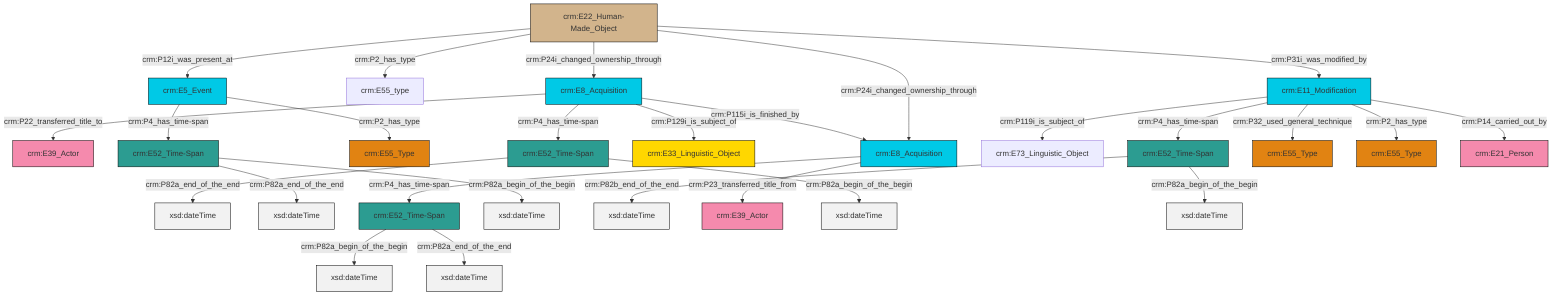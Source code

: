 graph TD
classDef Literal fill:#f2f2f2,stroke:#000000;
classDef CRM_Entity fill:#FFFFFF,stroke:#000000;
classDef Temporal_Entity fill:#00C9E6, stroke:#000000;
classDef Type fill:#E18312, stroke:#000000;
classDef Time-Span fill:#2C9C91, stroke:#000000;
classDef Appellation fill:#FFEB7F, stroke:#000000;
classDef Place fill:#008836, stroke:#000000;
classDef Persistent_Item fill:#B266B2, stroke:#000000;
classDef Conceptual_Object fill:#FFD700, stroke:#000000;
classDef Physical_Thing fill:#D2B48C, stroke:#000000;
classDef Actor fill:#f58aad, stroke:#000000;
classDef PC_Classes fill:#4ce600, stroke:#000000;
classDef Multi fill:#cccccc,stroke:#000000;

4["crm:E22_Human-Made_Object"]:::Physical_Thing -->|crm:P24i_changed_ownership_through| 5["crm:E8_Acquisition"]:::Temporal_Entity
4["crm:E22_Human-Made_Object"]:::Physical_Thing -->|crm:P2_has_type| 6["crm:E55_type"]:::Default
5["crm:E8_Acquisition"]:::Temporal_Entity -->|crm:P115i_is_finished_by| 2["crm:E8_Acquisition"]:::Temporal_Entity
7["crm:E5_Event"]:::Temporal_Entity -->|crm:P4_has_time-span| 11["crm:E52_Time-Span"]:::Time-Span
5["crm:E8_Acquisition"]:::Temporal_Entity -->|crm:P129i_is_subject_of| 12["crm:E33_Linguistic_Object"]:::Conceptual_Object
13["crm:E52_Time-Span"]:::Time-Span -->|crm:P82a_end_of_the_end| 14[xsd:dateTime]:::Literal
11["crm:E52_Time-Span"]:::Time-Span -->|crm:P82a_end_of_the_end| 17[xsd:dateTime]:::Literal
2["crm:E8_Acquisition"]:::Temporal_Entity -->|crm:P4_has_time-span| 18["crm:E52_Time-Span"]:::Time-Span
21["crm:E11_Modification"]:::Temporal_Entity -->|crm:P4_has_time-span| 22["crm:E52_Time-Span"]:::Time-Span
18["crm:E52_Time-Span"]:::Time-Span -->|crm:P82a_begin_of_the_begin| 23[xsd:dateTime]:::Literal
11["crm:E52_Time-Span"]:::Time-Span -->|crm:P82a_begin_of_the_begin| 24[xsd:dateTime]:::Literal
22["crm:E52_Time-Span"]:::Time-Span -->|crm:P82b_end_of_the_end| 25[xsd:dateTime]:::Literal
4["crm:E22_Human-Made_Object"]:::Physical_Thing -->|crm:P31i_was_modified_by| 21["crm:E11_Modification"]:::Temporal_Entity
21["crm:E11_Modification"]:::Temporal_Entity -->|crm:P119i_is_subject_of| 19["crm:E73_Linguistic_Object"]:::Default
7["crm:E5_Event"]:::Temporal_Entity -->|crm:P2_has_type| 9["crm:E55_Type"]:::Type
5["crm:E8_Acquisition"]:::Temporal_Entity -->|crm:P22_transferred_title_to| 0["crm:E39_Actor"]:::Actor
2["crm:E8_Acquisition"]:::Temporal_Entity -->|crm:P23_transferred_title_from| 28["crm:E39_Actor"]:::Actor
13["crm:E52_Time-Span"]:::Time-Span -->|crm:P82a_begin_of_the_begin| 34[xsd:dateTime]:::Literal
18["crm:E52_Time-Span"]:::Time-Span -->|crm:P82a_end_of_the_end| 36[xsd:dateTime]:::Literal
4["crm:E22_Human-Made_Object"]:::Physical_Thing -->|crm:P12i_was_present_at| 7["crm:E5_Event"]:::Temporal_Entity
21["crm:E11_Modification"]:::Temporal_Entity -->|crm:P14_carried_out_by| 39["crm:E21_Person"]:::Actor
5["crm:E8_Acquisition"]:::Temporal_Entity -->|crm:P4_has_time-span| 13["crm:E52_Time-Span"]:::Time-Span
4["crm:E22_Human-Made_Object"]:::Physical_Thing -->|crm:P24i_changed_ownership_through| 2["crm:E8_Acquisition"]:::Temporal_Entity
21["crm:E11_Modification"]:::Temporal_Entity -->|crm:P32_used_general_technique| 31["crm:E55_Type"]:::Type
22["crm:E52_Time-Span"]:::Time-Span -->|crm:P82a_begin_of_the_begin| 41[xsd:dateTime]:::Literal
21["crm:E11_Modification"]:::Temporal_Entity -->|crm:P2_has_type| 37["crm:E55_Type"]:::Type